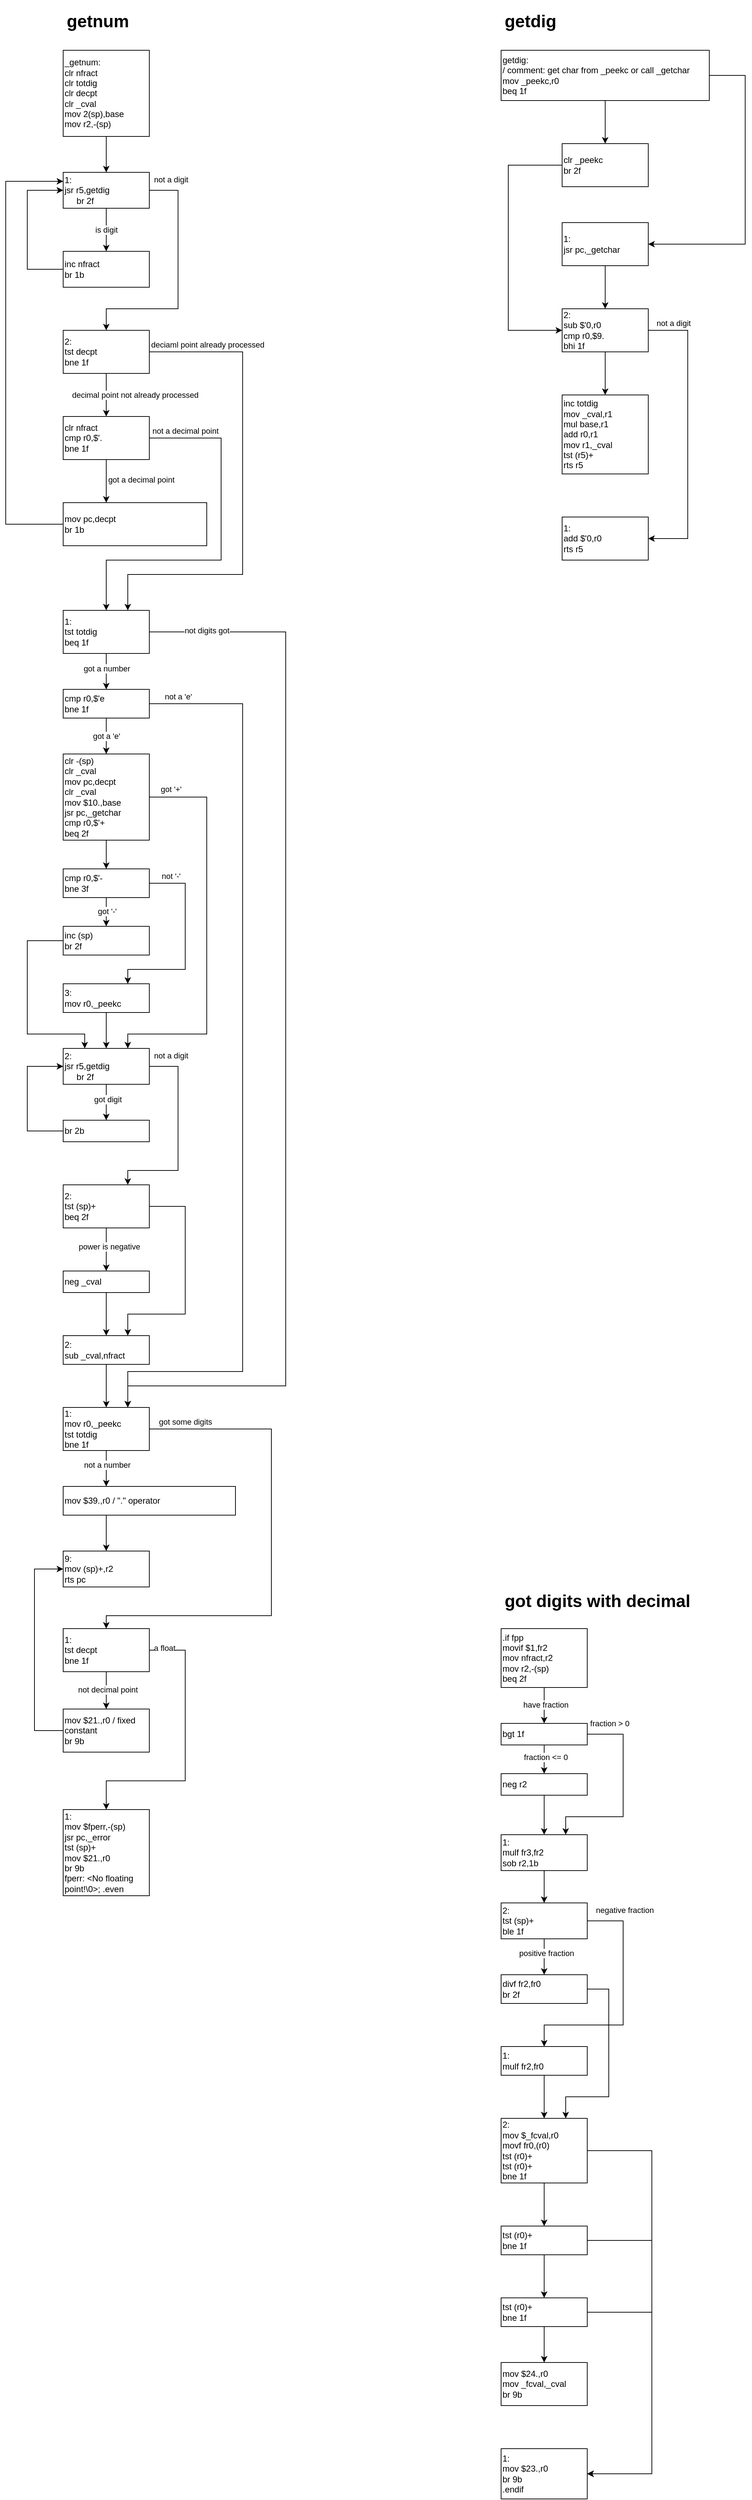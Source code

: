 <mxfile version="15.4.0" type="device"><diagram id="UvNFnejhL3quwnXxThsh" name="Page-1"><mxGraphModel dx="946" dy="600" grid="1" gridSize="10" guides="1" tooltips="1" connect="1" arrows="1" fold="1" page="1" pageScale="1" pageWidth="827" pageHeight="1169" math="0" shadow="0"><root><mxCell id="0"/><mxCell id="1" parent="0"/><mxCell id="7P6XQP4AE5rzzaJFZNYf-26" style="edgeStyle=orthogonalEdgeStyle;rounded=0;orthogonalLoop=1;jettySize=auto;html=1;exitX=0.5;exitY=1;exitDx=0;exitDy=0;" edge="1" parent="1" source="7P6XQP4AE5rzzaJFZNYf-2" target="7P6XQP4AE5rzzaJFZNYf-4"><mxGeometry relative="1" as="geometry"><mxPoint x="370" y="310" as="sourcePoint"/></mxGeometry></mxCell><mxCell id="7P6XQP4AE5rzzaJFZNYf-2" value="&lt;div&gt;_getnum:&lt;/div&gt;&lt;div&gt;clr&amp;nbsp;nfract&lt;/div&gt;&lt;div&gt;clr&amp;nbsp;totdig&lt;/div&gt;&lt;div&gt;clr&amp;nbsp;decpt&lt;/div&gt;&lt;div&gt;clr&amp;nbsp;_cval&lt;/div&gt;&lt;div&gt;mov&amp;nbsp;2(sp),base&lt;/div&gt;&lt;div&gt;mov&amp;nbsp;r2,-(sp)&lt;/div&gt;" style="rounded=0;whiteSpace=wrap;html=1;align=left;" vertex="1" parent="1"><mxGeometry x="310" y="140" width="120" height="120" as="geometry"/></mxCell><mxCell id="7P6XQP4AE5rzzaJFZNYf-3" value="&lt;div&gt;1:&lt;/div&gt;&lt;div&gt;mov&amp;nbsp;$23.,r0&lt;/div&gt;&lt;div&gt;br&amp;nbsp;9b&lt;/div&gt;&lt;div&gt;.endif&lt;/div&gt;" style="rounded=0;whiteSpace=wrap;html=1;align=left;" vertex="1" parent="1"><mxGeometry x="920" y="3480" width="120" height="70" as="geometry"/></mxCell><mxCell id="7P6XQP4AE5rzzaJFZNYf-27" value="is digit" style="edgeStyle=orthogonalEdgeStyle;rounded=0;orthogonalLoop=1;jettySize=auto;html=1;entryX=0.5;entryY=0;entryDx=0;entryDy=0;" edge="1" parent="1" source="7P6XQP4AE5rzzaJFZNYf-4" target="7P6XQP4AE5rzzaJFZNYf-5"><mxGeometry relative="1" as="geometry"/></mxCell><mxCell id="7P6XQP4AE5rzzaJFZNYf-29" style="edgeStyle=orthogonalEdgeStyle;rounded=0;orthogonalLoop=1;jettySize=auto;html=1;entryX=0.5;entryY=0;entryDx=0;entryDy=0;" edge="1" parent="1" source="7P6XQP4AE5rzzaJFZNYf-4" target="7P6XQP4AE5rzzaJFZNYf-6"><mxGeometry relative="1" as="geometry"><Array as="points"><mxPoint x="470" y="335"/><mxPoint x="470" y="500"/><mxPoint x="370" y="500"/></Array></mxGeometry></mxCell><mxCell id="7P6XQP4AE5rzzaJFZNYf-30" value="not a digit" style="edgeLabel;html=1;align=center;verticalAlign=middle;resizable=0;points=[];" vertex="1" connectable="0" parent="7P6XQP4AE5rzzaJFZNYf-29"><mxGeometry x="-0.898" y="1" relative="1" as="geometry"><mxPoint x="13" y="-14" as="offset"/></mxGeometry></mxCell><mxCell id="7P6XQP4AE5rzzaJFZNYf-4" value="&lt;div&gt;1:&lt;/div&gt;&lt;div&gt;jsr&amp;nbsp;r5,getdig&lt;/div&gt;&lt;div&gt;&amp;nbsp; &amp;nbsp; &amp;nbsp;br 2f&lt;/div&gt;" style="rounded=0;whiteSpace=wrap;html=1;align=left;" vertex="1" parent="1"><mxGeometry x="310" y="310" width="120" height="50" as="geometry"/></mxCell><mxCell id="7P6XQP4AE5rzzaJFZNYf-28" style="edgeStyle=orthogonalEdgeStyle;rounded=0;orthogonalLoop=1;jettySize=auto;html=1;entryX=0;entryY=0.5;entryDx=0;entryDy=0;" edge="1" parent="1" source="7P6XQP4AE5rzzaJFZNYf-5" target="7P6XQP4AE5rzzaJFZNYf-4"><mxGeometry relative="1" as="geometry"><Array as="points"><mxPoint x="260" y="445"/><mxPoint x="260" y="335"/></Array></mxGeometry></mxCell><mxCell id="7P6XQP4AE5rzzaJFZNYf-5" value="&lt;div&gt;inc&amp;nbsp;nfract&lt;/div&gt;&lt;div&gt;br&amp;nbsp;1b&lt;/div&gt;" style="rounded=0;whiteSpace=wrap;html=1;align=left;" vertex="1" parent="1"><mxGeometry x="310" y="420" width="120" height="50" as="geometry"/></mxCell><mxCell id="7P6XQP4AE5rzzaJFZNYf-33" value="decimal point not already processed" style="edgeStyle=orthogonalEdgeStyle;rounded=0;orthogonalLoop=1;jettySize=auto;html=1;entryX=0.5;entryY=0;entryDx=0;entryDy=0;" edge="1" parent="1" source="7P6XQP4AE5rzzaJFZNYf-6" target="7P6XQP4AE5rzzaJFZNYf-31"><mxGeometry y="40" relative="1" as="geometry"><mxPoint as="offset"/></mxGeometry></mxCell><mxCell id="7P6XQP4AE5rzzaJFZNYf-35" style="edgeStyle=orthogonalEdgeStyle;rounded=0;orthogonalLoop=1;jettySize=auto;html=1;entryX=0.75;entryY=0;entryDx=0;entryDy=0;" edge="1" parent="1" source="7P6XQP4AE5rzzaJFZNYf-6" target="7P6XQP4AE5rzzaJFZNYf-34"><mxGeometry relative="1" as="geometry"><Array as="points"><mxPoint x="560" y="560"/><mxPoint x="560" y="870"/><mxPoint x="400" y="870"/></Array></mxGeometry></mxCell><mxCell id="7P6XQP4AE5rzzaJFZNYf-36" value="deciaml point already processed" style="edgeLabel;html=1;align=center;verticalAlign=middle;resizable=0;points=[];" vertex="1" connectable="0" parent="7P6XQP4AE5rzzaJFZNYf-35"><mxGeometry x="-0.932" y="2" relative="1" as="geometry"><mxPoint x="59" y="-8" as="offset"/></mxGeometry></mxCell><mxCell id="7P6XQP4AE5rzzaJFZNYf-6" value="&lt;div&gt;2:&lt;/div&gt;&lt;div&gt;tst&amp;nbsp;decpt&lt;/div&gt;&lt;div&gt;bne&amp;nbsp;1f&lt;/div&gt;" style="rounded=0;whiteSpace=wrap;html=1;align=left;" vertex="1" parent="1"><mxGeometry x="310" y="530" width="120" height="60" as="geometry"/></mxCell><mxCell id="7P6XQP4AE5rzzaJFZNYf-8" value="&lt;div&gt;&lt;span&gt;1:&lt;/span&gt;&lt;br&gt;&lt;/div&gt;&lt;div&gt;&lt;span&gt;&#9;&lt;/span&gt;add&lt;span&gt;&#9;&lt;/span&gt;$'0,r0&lt;/div&gt;&lt;div&gt;&lt;span&gt;&#9;&lt;/span&gt;rts&lt;span&gt;&#9;&lt;/span&gt;r5&lt;/div&gt;" style="rounded=0;whiteSpace=wrap;html=1;align=left;" vertex="1" parent="1"><mxGeometry x="1005" y="790" width="120" height="60" as="geometry"/></mxCell><mxCell id="7P6XQP4AE5rzzaJFZNYf-12" style="edgeStyle=orthogonalEdgeStyle;rounded=0;orthogonalLoop=1;jettySize=auto;html=1;" edge="1" parent="1" source="7P6XQP4AE5rzzaJFZNYf-9" target="7P6XQP4AE5rzzaJFZNYf-10"><mxGeometry relative="1" as="geometry"/></mxCell><mxCell id="7P6XQP4AE5rzzaJFZNYf-13" style="edgeStyle=orthogonalEdgeStyle;rounded=0;orthogonalLoop=1;jettySize=auto;html=1;entryX=1;entryY=0.5;entryDx=0;entryDy=0;" edge="1" parent="1" source="7P6XQP4AE5rzzaJFZNYf-9" target="7P6XQP4AE5rzzaJFZNYf-11"><mxGeometry relative="1" as="geometry"><Array as="points"><mxPoint x="1260" y="175"/><mxPoint x="1260" y="410"/></Array></mxGeometry></mxCell><mxCell id="7P6XQP4AE5rzzaJFZNYf-9" value="&lt;div&gt;getdig:&lt;/div&gt;&lt;div&gt;/ comment: get char from _peekc or call _getchar&lt;/div&gt;&lt;div&gt;mov&amp;nbsp;_peekc,r0&lt;/div&gt;&lt;div&gt;beq&amp;nbsp;1f&lt;/div&gt;" style="rounded=0;whiteSpace=wrap;html=1;align=left;" vertex="1" parent="1"><mxGeometry x="920" y="140" width="290" height="70" as="geometry"/></mxCell><mxCell id="7P6XQP4AE5rzzaJFZNYf-15" style="edgeStyle=orthogonalEdgeStyle;rounded=0;orthogonalLoop=1;jettySize=auto;html=1;entryX=0;entryY=0.5;entryDx=0;entryDy=0;" edge="1" parent="1" source="7P6XQP4AE5rzzaJFZNYf-10" target="7P6XQP4AE5rzzaJFZNYf-14"><mxGeometry relative="1" as="geometry"><Array as="points"><mxPoint x="930" y="300"/><mxPoint x="930" y="530"/></Array></mxGeometry></mxCell><mxCell id="7P6XQP4AE5rzzaJFZNYf-10" value="&lt;div&gt;clr&amp;nbsp;_peekc&lt;/div&gt;&lt;div&gt;br&amp;nbsp;2f&lt;/div&gt;" style="rounded=0;whiteSpace=wrap;html=1;align=left;" vertex="1" parent="1"><mxGeometry x="1005" y="270" width="120" height="60" as="geometry"/></mxCell><mxCell id="7P6XQP4AE5rzzaJFZNYf-17" style="edgeStyle=orthogonalEdgeStyle;rounded=0;orthogonalLoop=1;jettySize=auto;html=1;entryX=0.5;entryY=0;entryDx=0;entryDy=0;" edge="1" parent="1" source="7P6XQP4AE5rzzaJFZNYf-11" target="7P6XQP4AE5rzzaJFZNYf-14"><mxGeometry relative="1" as="geometry"/></mxCell><mxCell id="7P6XQP4AE5rzzaJFZNYf-11" value="&lt;div&gt;1:&lt;/div&gt;&lt;div&gt;jsr&amp;nbsp;pc,_getchar&lt;/div&gt;" style="rounded=0;whiteSpace=wrap;html=1;align=left;" vertex="1" parent="1"><mxGeometry x="1005" y="380" width="120" height="60" as="geometry"/></mxCell><mxCell id="7P6XQP4AE5rzzaJFZNYf-19" style="edgeStyle=orthogonalEdgeStyle;rounded=0;orthogonalLoop=1;jettySize=auto;html=1;entryX=0.5;entryY=0;entryDx=0;entryDy=0;" edge="1" parent="1" source="7P6XQP4AE5rzzaJFZNYf-14" target="7P6XQP4AE5rzzaJFZNYf-16"><mxGeometry relative="1" as="geometry"/></mxCell><mxCell id="7P6XQP4AE5rzzaJFZNYf-21" style="edgeStyle=orthogonalEdgeStyle;rounded=0;orthogonalLoop=1;jettySize=auto;html=1;entryX=1;entryY=0.5;entryDx=0;entryDy=0;" edge="1" parent="1" source="7P6XQP4AE5rzzaJFZNYf-14" target="7P6XQP4AE5rzzaJFZNYf-8"><mxGeometry relative="1" as="geometry"><Array as="points"><mxPoint x="1180" y="530"/><mxPoint x="1180" y="820"/></Array></mxGeometry></mxCell><mxCell id="7P6XQP4AE5rzzaJFZNYf-25" value="not a digit" style="edgeLabel;html=1;align=center;verticalAlign=middle;resizable=0;points=[];" vertex="1" connectable="0" parent="7P6XQP4AE5rzzaJFZNYf-21"><mxGeometry x="0.13" y="1" relative="1" as="geometry"><mxPoint x="-21" y="-181" as="offset"/></mxGeometry></mxCell><mxCell id="7P6XQP4AE5rzzaJFZNYf-14" value="&lt;div&gt;2:&lt;/div&gt;&lt;div&gt;sub&amp;nbsp;$'0,r0&lt;/div&gt;&lt;div&gt;cmp&amp;nbsp;r0,$9.&lt;/div&gt;&lt;div&gt;bhi&amp;nbsp;1f&lt;/div&gt;" style="rounded=0;whiteSpace=wrap;html=1;align=left;" vertex="1" parent="1"><mxGeometry x="1005" y="500" width="120" height="60" as="geometry"/></mxCell><mxCell id="7P6XQP4AE5rzzaJFZNYf-16" value="&lt;div&gt;inc&amp;nbsp;totdig&lt;/div&gt;&lt;div&gt;mov&amp;nbsp;_cval,r1&lt;/div&gt;&lt;div&gt;mul&amp;nbsp;base,r1&lt;/div&gt;&lt;div&gt;add&amp;nbsp;r0,r1&lt;/div&gt;&lt;div&gt;mov&amp;nbsp;r1,_cval&lt;/div&gt;&lt;div&gt;tst&amp;nbsp;(r5)+&lt;/div&gt;&lt;div&gt;rts&amp;nbsp;r5&lt;/div&gt;" style="rounded=0;whiteSpace=wrap;html=1;align=left;" vertex="1" parent="1"><mxGeometry x="1005" y="620" width="120" height="110" as="geometry"/></mxCell><mxCell id="7P6XQP4AE5rzzaJFZNYf-23" value="&lt;h1&gt;getdig&lt;/h1&gt;" style="text;html=1;strokeColor=none;fillColor=none;spacing=5;spacingTop=-20;whiteSpace=wrap;overflow=hidden;rounded=0;" vertex="1" parent="1"><mxGeometry x="920" y="80" width="190" height="40" as="geometry"/></mxCell><mxCell id="7P6XQP4AE5rzzaJFZNYf-38" style="edgeStyle=orthogonalEdgeStyle;rounded=0;orthogonalLoop=1;jettySize=auto;html=1;entryX=0.3;entryY=0;entryDx=0;entryDy=0;entryPerimeter=0;" edge="1" parent="1" source="7P6XQP4AE5rzzaJFZNYf-31" target="7P6XQP4AE5rzzaJFZNYf-32"><mxGeometry relative="1" as="geometry"/></mxCell><mxCell id="7P6XQP4AE5rzzaJFZNYf-39" value="got a decimal point&amp;nbsp;" style="edgeLabel;html=1;align=center;verticalAlign=middle;resizable=0;points=[];" vertex="1" connectable="0" parent="7P6XQP4AE5rzzaJFZNYf-38"><mxGeometry x="-0.067" y="2" relative="1" as="geometry"><mxPoint x="48" as="offset"/></mxGeometry></mxCell><mxCell id="7P6XQP4AE5rzzaJFZNYf-40" style="edgeStyle=orthogonalEdgeStyle;rounded=0;orthogonalLoop=1;jettySize=auto;html=1;entryX=0.5;entryY=0;entryDx=0;entryDy=0;" edge="1" parent="1" source="7P6XQP4AE5rzzaJFZNYf-31" target="7P6XQP4AE5rzzaJFZNYf-34"><mxGeometry relative="1" as="geometry"><Array as="points"><mxPoint x="530" y="680"/><mxPoint x="530" y="850"/><mxPoint x="370" y="850"/></Array></mxGeometry></mxCell><mxCell id="7P6XQP4AE5rzzaJFZNYf-41" value="not a decimal point" style="edgeLabel;html=1;align=center;verticalAlign=middle;resizable=0;points=[];" vertex="1" connectable="0" parent="7P6XQP4AE5rzzaJFZNYf-40"><mxGeometry x="-0.904" y="3" relative="1" as="geometry"><mxPoint x="26" y="-7" as="offset"/></mxGeometry></mxCell><mxCell id="7P6XQP4AE5rzzaJFZNYf-31" value="&lt;div&gt;clr&amp;nbsp;nfract&lt;br&gt;&lt;/div&gt;&lt;div&gt;cmp&amp;nbsp;r0,$'.&lt;/div&gt;&lt;div&gt;bne&amp;nbsp;1f&lt;/div&gt;" style="rounded=0;whiteSpace=wrap;html=1;align=left;" vertex="1" parent="1"><mxGeometry x="310" y="650" width="120" height="60" as="geometry"/></mxCell><mxCell id="7P6XQP4AE5rzzaJFZNYf-37" style="edgeStyle=orthogonalEdgeStyle;rounded=0;orthogonalLoop=1;jettySize=auto;html=1;entryX=0;entryY=0.25;entryDx=0;entryDy=0;" edge="1" parent="1" source="7P6XQP4AE5rzzaJFZNYf-32" target="7P6XQP4AE5rzzaJFZNYf-4"><mxGeometry relative="1" as="geometry"><Array as="points"><mxPoint x="230" y="800"/><mxPoint x="230" y="323"/></Array></mxGeometry></mxCell><mxCell id="7P6XQP4AE5rzzaJFZNYf-32" value="&lt;div&gt;&lt;span&gt;mov&amp;nbsp;pc,decpt&lt;/span&gt;&lt;/div&gt;&lt;div&gt;br&amp;nbsp;1b&lt;/div&gt;" style="rounded=0;whiteSpace=wrap;html=1;align=left;" vertex="1" parent="1"><mxGeometry x="310" y="770" width="200" height="60" as="geometry"/></mxCell><mxCell id="7P6XQP4AE5rzzaJFZNYf-43" style="edgeStyle=orthogonalEdgeStyle;rounded=0;orthogonalLoop=1;jettySize=auto;html=1;entryX=0.5;entryY=0;entryDx=0;entryDy=0;" edge="1" parent="1" source="7P6XQP4AE5rzzaJFZNYf-34" target="7P6XQP4AE5rzzaJFZNYf-42"><mxGeometry relative="1" as="geometry"/></mxCell><mxCell id="7P6XQP4AE5rzzaJFZNYf-44" value="got a number&amp;nbsp;" style="edgeLabel;html=1;align=center;verticalAlign=middle;resizable=0;points=[];" vertex="1" connectable="0" parent="7P6XQP4AE5rzzaJFZNYf-43"><mxGeometry x="-0.16" y="2" relative="1" as="geometry"><mxPoint as="offset"/></mxGeometry></mxCell><mxCell id="7P6XQP4AE5rzzaJFZNYf-78" style="edgeStyle=orthogonalEdgeStyle;rounded=0;orthogonalLoop=1;jettySize=auto;html=1;entryX=0.75;entryY=0;entryDx=0;entryDy=0;" edge="1" parent="1" source="7P6XQP4AE5rzzaJFZNYf-34" target="7P6XQP4AE5rzzaJFZNYf-75"><mxGeometry relative="1" as="geometry"><Array as="points"><mxPoint x="620" y="950"/><mxPoint x="620" y="2000"/><mxPoint x="400" y="2000"/></Array></mxGeometry></mxCell><mxCell id="7P6XQP4AE5rzzaJFZNYf-79" value="not digits got" style="edgeLabel;html=1;align=center;verticalAlign=middle;resizable=0;points=[];" vertex="1" connectable="0" parent="7P6XQP4AE5rzzaJFZNYf-78"><mxGeometry x="-0.893" y="2" relative="1" as="geometry"><mxPoint as="offset"/></mxGeometry></mxCell><mxCell id="7P6XQP4AE5rzzaJFZNYf-34" value="&lt;div&gt;1:&lt;/div&gt;&lt;div&gt;tst&amp;nbsp;totdig&lt;/div&gt;&lt;div&gt;beq&amp;nbsp;1f&lt;/div&gt;" style="rounded=0;whiteSpace=wrap;html=1;align=left;" vertex="1" parent="1"><mxGeometry x="310" y="920" width="120" height="60" as="geometry"/></mxCell><mxCell id="7P6XQP4AE5rzzaJFZNYf-46" value="got a 'e'" style="edgeStyle=orthogonalEdgeStyle;rounded=0;orthogonalLoop=1;jettySize=auto;html=1;entryX=0.5;entryY=0;entryDx=0;entryDy=0;" edge="1" parent="1" source="7P6XQP4AE5rzzaJFZNYf-42" target="7P6XQP4AE5rzzaJFZNYf-45"><mxGeometry relative="1" as="geometry"/></mxCell><mxCell id="7P6XQP4AE5rzzaJFZNYf-81" style="edgeStyle=orthogonalEdgeStyle;rounded=0;orthogonalLoop=1;jettySize=auto;html=1;entryX=0.75;entryY=0;entryDx=0;entryDy=0;" edge="1" parent="1" source="7P6XQP4AE5rzzaJFZNYf-42" target="7P6XQP4AE5rzzaJFZNYf-75"><mxGeometry relative="1" as="geometry"><Array as="points"><mxPoint x="560" y="1050"/><mxPoint x="560" y="1980"/><mxPoint x="400" y="1980"/></Array></mxGeometry></mxCell><mxCell id="7P6XQP4AE5rzzaJFZNYf-82" value="not a 'e'" style="edgeLabel;html=1;align=center;verticalAlign=middle;resizable=0;points=[];" vertex="1" connectable="0" parent="7P6XQP4AE5rzzaJFZNYf-81"><mxGeometry x="-0.95" y="3" relative="1" as="geometry"><mxPoint x="8" y="-7" as="offset"/></mxGeometry></mxCell><mxCell id="7P6XQP4AE5rzzaJFZNYf-42" value="&lt;div&gt;cmp&amp;nbsp;r0,$'e&lt;/div&gt;&lt;div&gt;bne&amp;nbsp;1f&lt;/div&gt;" style="rounded=0;whiteSpace=wrap;html=1;align=left;" vertex="1" parent="1"><mxGeometry x="310" y="1030" width="120" height="40" as="geometry"/></mxCell><mxCell id="7P6XQP4AE5rzzaJFZNYf-48" style="edgeStyle=orthogonalEdgeStyle;rounded=0;orthogonalLoop=1;jettySize=auto;html=1;entryX=0.5;entryY=0;entryDx=0;entryDy=0;" edge="1" parent="1" source="7P6XQP4AE5rzzaJFZNYf-45" target="7P6XQP4AE5rzzaJFZNYf-47"><mxGeometry relative="1" as="geometry"/></mxCell><mxCell id="7P6XQP4AE5rzzaJFZNYf-58" style="edgeStyle=orthogonalEdgeStyle;rounded=0;orthogonalLoop=1;jettySize=auto;html=1;entryX=0.75;entryY=0;entryDx=0;entryDy=0;" edge="1" parent="1" source="7P6XQP4AE5rzzaJFZNYf-45" target="7P6XQP4AE5rzzaJFZNYf-57"><mxGeometry relative="1" as="geometry"><Array as="points"><mxPoint x="510" y="1180"/><mxPoint x="510" y="1510"/><mxPoint x="400" y="1510"/></Array></mxGeometry></mxCell><mxCell id="7P6XQP4AE5rzzaJFZNYf-59" value="got '+'" style="edgeLabel;html=1;align=center;verticalAlign=middle;resizable=0;points=[];" vertex="1" connectable="0" parent="7P6XQP4AE5rzzaJFZNYf-58"><mxGeometry x="-0.933" y="3" relative="1" as="geometry"><mxPoint x="12" y="-8" as="offset"/></mxGeometry></mxCell><mxCell id="7P6XQP4AE5rzzaJFZNYf-45" value="&lt;div&gt;clr&amp;nbsp;-(sp)&lt;/div&gt;&lt;div&gt;clr&amp;nbsp;_cval&lt;/div&gt;&lt;div&gt;mov&amp;nbsp;pc,decpt&lt;/div&gt;&lt;div&gt;clr&amp;nbsp;_cval&lt;/div&gt;&lt;div&gt;mov&amp;nbsp;$10.,base&lt;/div&gt;&lt;div&gt;jsr&amp;nbsp;pc,_getchar&lt;/div&gt;&lt;div&gt;cmp&amp;nbsp;r0,$'+&lt;/div&gt;&lt;div&gt;beq&amp;nbsp;2f&lt;/div&gt;" style="rounded=0;whiteSpace=wrap;html=1;align=left;" vertex="1" parent="1"><mxGeometry x="310" y="1120" width="120" height="120" as="geometry"/></mxCell><mxCell id="7P6XQP4AE5rzzaJFZNYf-50" style="edgeStyle=orthogonalEdgeStyle;rounded=0;orthogonalLoop=1;jettySize=auto;html=1;entryX=0.5;entryY=0;entryDx=0;entryDy=0;" edge="1" parent="1" source="7P6XQP4AE5rzzaJFZNYf-47" target="7P6XQP4AE5rzzaJFZNYf-49"><mxGeometry relative="1" as="geometry"/></mxCell><mxCell id="7P6XQP4AE5rzzaJFZNYf-56" value="got '-'" style="edgeLabel;html=1;align=center;verticalAlign=middle;resizable=0;points=[];" vertex="1" connectable="0" parent="7P6XQP4AE5rzzaJFZNYf-50"><mxGeometry x="-0.05" y="1" relative="1" as="geometry"><mxPoint as="offset"/></mxGeometry></mxCell><mxCell id="7P6XQP4AE5rzzaJFZNYf-54" style="edgeStyle=orthogonalEdgeStyle;rounded=0;orthogonalLoop=1;jettySize=auto;html=1;entryX=0.75;entryY=0;entryDx=0;entryDy=0;" edge="1" parent="1" source="7P6XQP4AE5rzzaJFZNYf-47" target="7P6XQP4AE5rzzaJFZNYf-51"><mxGeometry relative="1" as="geometry"><Array as="points"><mxPoint x="480" y="1300"/><mxPoint x="480" y="1420"/><mxPoint x="400" y="1420"/></Array></mxGeometry></mxCell><mxCell id="7P6XQP4AE5rzzaJFZNYf-55" value="not '-'" style="edgeLabel;html=1;align=center;verticalAlign=middle;resizable=0;points=[];" vertex="1" connectable="0" parent="7P6XQP4AE5rzzaJFZNYf-54"><mxGeometry x="-0.859" y="3" relative="1" as="geometry"><mxPoint x="11" y="-7" as="offset"/></mxGeometry></mxCell><mxCell id="7P6XQP4AE5rzzaJFZNYf-47" value="&lt;div&gt;cmp&amp;nbsp;r0,$'-&lt;/div&gt;&lt;div&gt;bne&amp;nbsp;3f&lt;/div&gt;" style="rounded=0;whiteSpace=wrap;html=1;align=left;" vertex="1" parent="1"><mxGeometry x="310" y="1280" width="120" height="40" as="geometry"/></mxCell><mxCell id="7P6XQP4AE5rzzaJFZNYf-61" style="edgeStyle=orthogonalEdgeStyle;rounded=0;orthogonalLoop=1;jettySize=auto;html=1;entryX=0.25;entryY=0;entryDx=0;entryDy=0;" edge="1" parent="1" source="7P6XQP4AE5rzzaJFZNYf-49" target="7P6XQP4AE5rzzaJFZNYf-57"><mxGeometry relative="1" as="geometry"><Array as="points"><mxPoint x="260" y="1380"/><mxPoint x="260" y="1510"/><mxPoint x="340" y="1510"/></Array></mxGeometry></mxCell><mxCell id="7P6XQP4AE5rzzaJFZNYf-49" value="&lt;div&gt;inc&amp;nbsp;(sp)&lt;/div&gt;&lt;div&gt;br&amp;nbsp;2f&lt;/div&gt;" style="rounded=0;whiteSpace=wrap;html=1;align=left;" vertex="1" parent="1"><mxGeometry x="310" y="1360" width="120" height="40" as="geometry"/></mxCell><mxCell id="7P6XQP4AE5rzzaJFZNYf-60" style="edgeStyle=orthogonalEdgeStyle;rounded=0;orthogonalLoop=1;jettySize=auto;html=1;entryX=0.5;entryY=0;entryDx=0;entryDy=0;" edge="1" parent="1" source="7P6XQP4AE5rzzaJFZNYf-51" target="7P6XQP4AE5rzzaJFZNYf-57"><mxGeometry relative="1" as="geometry"/></mxCell><mxCell id="7P6XQP4AE5rzzaJFZNYf-51" value="&lt;div&gt;3:&lt;/div&gt;&lt;div&gt;mov&amp;nbsp;r0,_peekc&lt;/div&gt;" style="rounded=0;whiteSpace=wrap;html=1;align=left;" vertex="1" parent="1"><mxGeometry x="310" y="1440" width="120" height="40" as="geometry"/></mxCell><mxCell id="7P6XQP4AE5rzzaJFZNYf-64" style="edgeStyle=orthogonalEdgeStyle;rounded=0;orthogonalLoop=1;jettySize=auto;html=1;entryX=0.5;entryY=0;entryDx=0;entryDy=0;" edge="1" parent="1" source="7P6XQP4AE5rzzaJFZNYf-57" target="7P6XQP4AE5rzzaJFZNYf-62"><mxGeometry relative="1" as="geometry"/></mxCell><mxCell id="7P6XQP4AE5rzzaJFZNYf-65" value="got digit" style="edgeLabel;html=1;align=center;verticalAlign=middle;resizable=0;points=[];" vertex="1" connectable="0" parent="7P6XQP4AE5rzzaJFZNYf-64"><mxGeometry x="-0.16" y="2" relative="1" as="geometry"><mxPoint as="offset"/></mxGeometry></mxCell><mxCell id="7P6XQP4AE5rzzaJFZNYf-67" style="edgeStyle=orthogonalEdgeStyle;rounded=0;orthogonalLoop=1;jettySize=auto;html=1;entryX=0.75;entryY=0;entryDx=0;entryDy=0;" edge="1" parent="1" source="7P6XQP4AE5rzzaJFZNYf-57" target="7P6XQP4AE5rzzaJFZNYf-66"><mxGeometry relative="1" as="geometry"><Array as="points"><mxPoint x="470" y="1555"/><mxPoint x="470" y="1700"/><mxPoint x="400" y="1700"/></Array></mxGeometry></mxCell><mxCell id="7P6XQP4AE5rzzaJFZNYf-68" value="not a digit" style="edgeLabel;html=1;align=center;verticalAlign=middle;resizable=0;points=[];" vertex="1" connectable="0" parent="7P6XQP4AE5rzzaJFZNYf-67"><mxGeometry x="-0.847" y="3" relative="1" as="geometry"><mxPoint x="9" y="-12" as="offset"/></mxGeometry></mxCell><mxCell id="7P6XQP4AE5rzzaJFZNYf-57" value="&lt;div&gt;2:&lt;/div&gt;&lt;div&gt;jsr&amp;nbsp;r5,getdig&lt;/div&gt;&lt;div&gt;&amp;nbsp; &amp;nbsp; &amp;nbsp;br 2f&lt;/div&gt;" style="rounded=0;whiteSpace=wrap;html=1;align=left;" vertex="1" parent="1"><mxGeometry x="310" y="1530" width="120" height="50" as="geometry"/></mxCell><mxCell id="7P6XQP4AE5rzzaJFZNYf-63" style="edgeStyle=orthogonalEdgeStyle;rounded=0;orthogonalLoop=1;jettySize=auto;html=1;entryX=0;entryY=0.5;entryDx=0;entryDy=0;" edge="1" parent="1" source="7P6XQP4AE5rzzaJFZNYf-62" target="7P6XQP4AE5rzzaJFZNYf-57"><mxGeometry relative="1" as="geometry"><Array as="points"><mxPoint x="260" y="1645"/><mxPoint x="260" y="1555"/></Array></mxGeometry></mxCell><mxCell id="7P6XQP4AE5rzzaJFZNYf-62" value="&lt;span&gt;br&lt;/span&gt;&lt;span&gt;&amp;nbsp;&lt;/span&gt;&lt;span&gt;2b&lt;/span&gt;" style="rounded=0;whiteSpace=wrap;html=1;align=left;" vertex="1" parent="1"><mxGeometry x="310" y="1630" width="120" height="30" as="geometry"/></mxCell><mxCell id="7P6XQP4AE5rzzaJFZNYf-70" style="edgeStyle=orthogonalEdgeStyle;rounded=0;orthogonalLoop=1;jettySize=auto;html=1;entryX=0.5;entryY=0;entryDx=0;entryDy=0;" edge="1" parent="1" source="7P6XQP4AE5rzzaJFZNYf-66" target="7P6XQP4AE5rzzaJFZNYf-69"><mxGeometry relative="1" as="geometry"/></mxCell><mxCell id="7P6XQP4AE5rzzaJFZNYf-71" value="power is negative" style="edgeLabel;html=1;align=center;verticalAlign=middle;resizable=0;points=[];" vertex="1" connectable="0" parent="7P6XQP4AE5rzzaJFZNYf-70"><mxGeometry x="-0.133" y="4" relative="1" as="geometry"><mxPoint as="offset"/></mxGeometry></mxCell><mxCell id="7P6XQP4AE5rzzaJFZNYf-73" style="edgeStyle=orthogonalEdgeStyle;rounded=0;orthogonalLoop=1;jettySize=auto;html=1;entryX=0.75;entryY=0;entryDx=0;entryDy=0;" edge="1" parent="1" source="7P6XQP4AE5rzzaJFZNYf-66" target="7P6XQP4AE5rzzaJFZNYf-72"><mxGeometry relative="1" as="geometry"><Array as="points"><mxPoint x="480" y="1750"/><mxPoint x="480" y="1900"/><mxPoint x="400" y="1900"/></Array></mxGeometry></mxCell><mxCell id="7P6XQP4AE5rzzaJFZNYf-66" value="&lt;div&gt;2:&lt;/div&gt;&lt;div&gt;tst&amp;nbsp;(sp)+&lt;/div&gt;&lt;div&gt;beq&amp;nbsp;2f&lt;br&gt;&lt;/div&gt;" style="rounded=0;whiteSpace=wrap;html=1;align=left;" vertex="1" parent="1"><mxGeometry x="310" y="1720" width="120" height="60" as="geometry"/></mxCell><mxCell id="7P6XQP4AE5rzzaJFZNYf-74" style="edgeStyle=orthogonalEdgeStyle;rounded=0;orthogonalLoop=1;jettySize=auto;html=1;entryX=0.5;entryY=0;entryDx=0;entryDy=0;" edge="1" parent="1" source="7P6XQP4AE5rzzaJFZNYf-69" target="7P6XQP4AE5rzzaJFZNYf-72"><mxGeometry relative="1" as="geometry"/></mxCell><mxCell id="7P6XQP4AE5rzzaJFZNYf-69" value="&lt;span&gt;neg&lt;/span&gt;&lt;span&gt;&amp;nbsp;&lt;/span&gt;&lt;span&gt;_cval&lt;/span&gt;" style="rounded=0;whiteSpace=wrap;html=1;align=left;" vertex="1" parent="1"><mxGeometry x="310" y="1840" width="120" height="30" as="geometry"/></mxCell><mxCell id="7P6XQP4AE5rzzaJFZNYf-76" style="edgeStyle=orthogonalEdgeStyle;rounded=0;orthogonalLoop=1;jettySize=auto;html=1;entryX=0.5;entryY=0;entryDx=0;entryDy=0;" edge="1" parent="1" source="7P6XQP4AE5rzzaJFZNYf-72" target="7P6XQP4AE5rzzaJFZNYf-75"><mxGeometry relative="1" as="geometry"/></mxCell><mxCell id="7P6XQP4AE5rzzaJFZNYf-72" value="&lt;div&gt;2:&lt;/div&gt;&lt;div&gt;sub&amp;nbsp;_cval,nfract&lt;/div&gt;" style="rounded=0;whiteSpace=wrap;html=1;align=left;" vertex="1" parent="1"><mxGeometry x="310" y="1930" width="120" height="40" as="geometry"/></mxCell><mxCell id="7P6XQP4AE5rzzaJFZNYf-85" style="edgeStyle=orthogonalEdgeStyle;rounded=0;orthogonalLoop=1;jettySize=auto;html=1;entryX=0.25;entryY=0;entryDx=0;entryDy=0;" edge="1" parent="1" source="7P6XQP4AE5rzzaJFZNYf-75" target="7P6XQP4AE5rzzaJFZNYf-83"><mxGeometry relative="1" as="geometry"/></mxCell><mxCell id="7P6XQP4AE5rzzaJFZNYf-86" value="not a number" style="edgeLabel;html=1;align=center;verticalAlign=middle;resizable=0;points=[];" vertex="1" connectable="0" parent="7P6XQP4AE5rzzaJFZNYf-85"><mxGeometry x="-0.2" y="1" relative="1" as="geometry"><mxPoint as="offset"/></mxGeometry></mxCell><mxCell id="7P6XQP4AE5rzzaJFZNYf-89" style="edgeStyle=orthogonalEdgeStyle;rounded=0;orthogonalLoop=1;jettySize=auto;html=1;entryX=0.5;entryY=0;entryDx=0;entryDy=0;" edge="1" parent="1" source="7P6XQP4AE5rzzaJFZNYf-75" target="7P6XQP4AE5rzzaJFZNYf-88"><mxGeometry relative="1" as="geometry"><Array as="points"><mxPoint x="600" y="2060"/><mxPoint x="600" y="2320"/><mxPoint x="370" y="2320"/></Array></mxGeometry></mxCell><mxCell id="7P6XQP4AE5rzzaJFZNYf-90" value="got some digits" style="edgeLabel;html=1;align=center;verticalAlign=middle;resizable=0;points=[];" vertex="1" connectable="0" parent="7P6XQP4AE5rzzaJFZNYf-89"><mxGeometry x="-0.914" y="4" relative="1" as="geometry"><mxPoint x="21" y="-6" as="offset"/></mxGeometry></mxCell><mxCell id="7P6XQP4AE5rzzaJFZNYf-75" value="&lt;div&gt;1:&lt;/div&gt;&lt;div&gt;mov&amp;nbsp;r0,_peekc&lt;/div&gt;&lt;div&gt;tst&amp;nbsp;totdig&lt;/div&gt;&lt;div&gt;bne&amp;nbsp;1f&lt;/div&gt;" style="rounded=0;whiteSpace=wrap;html=1;align=left;" vertex="1" parent="1"><mxGeometry x="310" y="2030" width="120" height="60" as="geometry"/></mxCell><mxCell id="7P6XQP4AE5rzzaJFZNYf-87" style="edgeStyle=orthogonalEdgeStyle;rounded=0;orthogonalLoop=1;jettySize=auto;html=1;entryX=0.5;entryY=0;entryDx=0;entryDy=0;" edge="1" parent="1" source="7P6XQP4AE5rzzaJFZNYf-83" target="7P6XQP4AE5rzzaJFZNYf-84"><mxGeometry relative="1" as="geometry"><Array as="points"><mxPoint x="370" y="2190"/><mxPoint x="370" y="2190"/></Array></mxGeometry></mxCell><mxCell id="7P6XQP4AE5rzzaJFZNYf-83" value="&lt;span&gt;mov&lt;/span&gt;&lt;span&gt;&amp;nbsp;&lt;/span&gt;&lt;span&gt;$39.,r0&lt;/span&gt;&lt;span&gt;&amp;nbsp;&lt;/span&gt;&lt;span&gt;/ &quot;.&quot; operator&lt;/span&gt;" style="rounded=0;whiteSpace=wrap;html=1;align=left;" vertex="1" parent="1"><mxGeometry x="310" y="2140" width="240" height="40" as="geometry"/></mxCell><mxCell id="7P6XQP4AE5rzzaJFZNYf-84" value="&lt;div&gt;9:&lt;/div&gt;&lt;div&gt;mov&amp;nbsp;(sp)+,r2&lt;/div&gt;&lt;div&gt;rts&amp;nbsp;pc&lt;/div&gt;" style="rounded=0;whiteSpace=wrap;html=1;align=left;" vertex="1" parent="1"><mxGeometry x="310" y="2230" width="120" height="50" as="geometry"/></mxCell><mxCell id="7P6XQP4AE5rzzaJFZNYf-92" style="edgeStyle=orthogonalEdgeStyle;rounded=0;orthogonalLoop=1;jettySize=auto;html=1;entryX=0.5;entryY=0;entryDx=0;entryDy=0;" edge="1" parent="1" source="7P6XQP4AE5rzzaJFZNYf-88" target="7P6XQP4AE5rzzaJFZNYf-91"><mxGeometry relative="1" as="geometry"/></mxCell><mxCell id="7P6XQP4AE5rzzaJFZNYf-93" value="not decimal point" style="edgeLabel;html=1;align=center;verticalAlign=middle;resizable=0;points=[];" vertex="1" connectable="0" parent="7P6XQP4AE5rzzaJFZNYf-92"><mxGeometry x="-0.038" y="2" relative="1" as="geometry"><mxPoint as="offset"/></mxGeometry></mxCell><mxCell id="7P6XQP4AE5rzzaJFZNYf-96" style="edgeStyle=orthogonalEdgeStyle;rounded=0;orthogonalLoop=1;jettySize=auto;html=1;" edge="1" parent="1" source="7P6XQP4AE5rzzaJFZNYf-88" target="7P6XQP4AE5rzzaJFZNYf-94"><mxGeometry relative="1" as="geometry"><Array as="points"><mxPoint x="480" y="2368"/><mxPoint x="480" y="2550"/><mxPoint x="370" y="2550"/></Array></mxGeometry></mxCell><mxCell id="7P6XQP4AE5rzzaJFZNYf-97" value="a float" style="edgeLabel;html=1;align=center;verticalAlign=middle;resizable=0;points=[];" vertex="1" connectable="0" parent="7P6XQP4AE5rzzaJFZNYf-96"><mxGeometry x="-0.89" y="3" relative="1" as="geometry"><mxPoint as="offset"/></mxGeometry></mxCell><mxCell id="7P6XQP4AE5rzzaJFZNYf-88" value="&lt;div&gt;1:&lt;/div&gt;&lt;div&gt;tst&amp;nbsp;decpt&lt;/div&gt;&lt;div&gt;bne&amp;nbsp;1f&lt;/div&gt;" style="rounded=0;whiteSpace=wrap;html=1;align=left;" vertex="1" parent="1"><mxGeometry x="310" y="2338" width="120" height="60" as="geometry"/></mxCell><mxCell id="7P6XQP4AE5rzzaJFZNYf-95" style="edgeStyle=orthogonalEdgeStyle;rounded=0;orthogonalLoop=1;jettySize=auto;html=1;entryX=0;entryY=0.5;entryDx=0;entryDy=0;" edge="1" parent="1" source="7P6XQP4AE5rzzaJFZNYf-91" target="7P6XQP4AE5rzzaJFZNYf-84"><mxGeometry relative="1" as="geometry"><Array as="points"><mxPoint x="270" y="2480"/><mxPoint x="270" y="2255"/></Array></mxGeometry></mxCell><mxCell id="7P6XQP4AE5rzzaJFZNYf-91" value="&lt;div&gt;mov&amp;nbsp;$21.,r0&amp;nbsp;/ fixed constant&lt;br&gt;&lt;/div&gt;&lt;div&gt;br&amp;nbsp;9b&lt;/div&gt;" style="rounded=0;whiteSpace=wrap;html=1;align=left;" vertex="1" parent="1"><mxGeometry x="310" y="2450" width="120" height="60" as="geometry"/></mxCell><mxCell id="7P6XQP4AE5rzzaJFZNYf-94" value="&lt;div&gt;1:&lt;br&gt;&lt;/div&gt;&lt;div&gt;mov&amp;nbsp;$fperr,-(sp)&lt;/div&gt;&lt;div&gt;jsr&amp;nbsp;pc,_error&lt;/div&gt;&lt;div&gt;tst&amp;nbsp;(sp)+&lt;/div&gt;&lt;div&gt;mov&amp;nbsp;$21.,r0&lt;/div&gt;&lt;div&gt;br&amp;nbsp;9b&lt;/div&gt;&lt;div&gt;fperr:&amp;nbsp;&amp;lt;No floating point!\0&amp;gt;; .even&lt;/div&gt;" style="rounded=0;whiteSpace=wrap;html=1;align=left;" vertex="1" parent="1"><mxGeometry x="310" y="2590" width="120" height="120" as="geometry"/></mxCell><mxCell id="7P6XQP4AE5rzzaJFZNYf-99" value="&lt;h1&gt;getnum&lt;/h1&gt;" style="text;html=1;strokeColor=none;fillColor=none;spacing=5;spacingTop=-20;whiteSpace=wrap;overflow=hidden;rounded=0;" vertex="1" parent="1"><mxGeometry x="310" y="80" width="190" height="40" as="geometry"/></mxCell><mxCell id="7P6XQP4AE5rzzaJFZNYf-106" style="edgeStyle=orthogonalEdgeStyle;rounded=0;orthogonalLoop=1;jettySize=auto;html=1;entryX=0.5;entryY=0;entryDx=0;entryDy=0;" edge="1" parent="1" source="7P6XQP4AE5rzzaJFZNYf-101" target="7P6XQP4AE5rzzaJFZNYf-103"><mxGeometry relative="1" as="geometry"/></mxCell><mxCell id="7P6XQP4AE5rzzaJFZNYf-107" value="have fraction" style="edgeLabel;html=1;align=center;verticalAlign=middle;resizable=0;points=[];" vertex="1" connectable="0" parent="7P6XQP4AE5rzzaJFZNYf-106"><mxGeometry x="-0.04" y="2" relative="1" as="geometry"><mxPoint as="offset"/></mxGeometry></mxCell><mxCell id="7P6XQP4AE5rzzaJFZNYf-101" value="&lt;div&gt;.if&amp;nbsp;fpp&lt;/div&gt;&lt;div&gt;movif&amp;nbsp;$1,fr2&lt;/div&gt;&lt;div&gt;mov&amp;nbsp;nfract,r2&lt;/div&gt;&lt;div&gt;mov&amp;nbsp;r2,-(sp)&lt;/div&gt;&lt;div&gt;beq&amp;nbsp;2f&lt;/div&gt;" style="rounded=0;whiteSpace=wrap;html=1;align=left;" vertex="1" parent="1"><mxGeometry x="920" y="2338" width="120" height="82" as="geometry"/></mxCell><mxCell id="7P6XQP4AE5rzzaJFZNYf-102" value="&lt;h1&gt;got digits with decimal&lt;/h1&gt;" style="text;html=1;strokeColor=none;fillColor=none;spacing=5;spacingTop=-20;whiteSpace=wrap;overflow=hidden;rounded=0;" vertex="1" parent="1"><mxGeometry x="920" y="2280" width="290" height="40" as="geometry"/></mxCell><mxCell id="7P6XQP4AE5rzzaJFZNYf-108" style="edgeStyle=orthogonalEdgeStyle;rounded=0;orthogonalLoop=1;jettySize=auto;html=1;entryX=0.75;entryY=0;entryDx=0;entryDy=0;" edge="1" parent="1" source="7P6XQP4AE5rzzaJFZNYf-103" target="7P6XQP4AE5rzzaJFZNYf-105"><mxGeometry relative="1" as="geometry"><Array as="points"><mxPoint x="1090" y="2485"/><mxPoint x="1090" y="2600"/><mxPoint x="1010" y="2600"/></Array></mxGeometry></mxCell><mxCell id="7P6XQP4AE5rzzaJFZNYf-109" value="fraction &amp;gt; 0" style="edgeLabel;html=1;align=center;verticalAlign=middle;resizable=0;points=[];" vertex="1" connectable="0" parent="7P6XQP4AE5rzzaJFZNYf-108"><mxGeometry x="-0.864" y="3" relative="1" as="geometry"><mxPoint x="12" y="-12" as="offset"/></mxGeometry></mxCell><mxCell id="7P6XQP4AE5rzzaJFZNYf-110" style="edgeStyle=orthogonalEdgeStyle;rounded=0;orthogonalLoop=1;jettySize=auto;html=1;entryX=0.5;entryY=0;entryDx=0;entryDy=0;" edge="1" parent="1" source="7P6XQP4AE5rzzaJFZNYf-103" target="7P6XQP4AE5rzzaJFZNYf-104"><mxGeometry relative="1" as="geometry"/></mxCell><mxCell id="7P6XQP4AE5rzzaJFZNYf-111" value="fraction &amp;lt;= 0" style="edgeLabel;html=1;align=center;verticalAlign=middle;resizable=0;points=[];" vertex="1" connectable="0" parent="7P6XQP4AE5rzzaJFZNYf-110"><mxGeometry x="-0.15" y="2" relative="1" as="geometry"><mxPoint as="offset"/></mxGeometry></mxCell><mxCell id="7P6XQP4AE5rzzaJFZNYf-103" value="&lt;div&gt;bgt&amp;nbsp;1f&lt;/div&gt;" style="rounded=0;whiteSpace=wrap;html=1;align=left;" vertex="1" parent="1"><mxGeometry x="920" y="2470" width="120" height="30" as="geometry"/></mxCell><mxCell id="7P6XQP4AE5rzzaJFZNYf-112" style="edgeStyle=orthogonalEdgeStyle;rounded=0;orthogonalLoop=1;jettySize=auto;html=1;entryX=0.5;entryY=0;entryDx=0;entryDy=0;" edge="1" parent="1" source="7P6XQP4AE5rzzaJFZNYf-104" target="7P6XQP4AE5rzzaJFZNYf-105"><mxGeometry relative="1" as="geometry"/></mxCell><mxCell id="7P6XQP4AE5rzzaJFZNYf-104" value="&lt;span&gt;neg&lt;/span&gt;&lt;span&gt;&amp;nbsp;&lt;/span&gt;&lt;span&gt;r2&lt;/span&gt;" style="rounded=0;whiteSpace=wrap;html=1;align=left;" vertex="1" parent="1"><mxGeometry x="920" y="2540" width="120" height="30" as="geometry"/></mxCell><mxCell id="7P6XQP4AE5rzzaJFZNYf-114" style="edgeStyle=orthogonalEdgeStyle;rounded=0;orthogonalLoop=1;jettySize=auto;html=1;" edge="1" parent="1" source="7P6XQP4AE5rzzaJFZNYf-105" target="7P6XQP4AE5rzzaJFZNYf-113"><mxGeometry relative="1" as="geometry"/></mxCell><mxCell id="7P6XQP4AE5rzzaJFZNYf-105" value="&lt;div&gt;1:&lt;/div&gt;&lt;div&gt;mulf&amp;nbsp;fr3,fr2&lt;/div&gt;&lt;div&gt;sob&amp;nbsp;r2,1b&lt;/div&gt;" style="rounded=0;whiteSpace=wrap;html=1;align=left;" vertex="1" parent="1"><mxGeometry x="920" y="2625" width="120" height="50" as="geometry"/></mxCell><mxCell id="7P6XQP4AE5rzzaJFZNYf-117" style="edgeStyle=orthogonalEdgeStyle;rounded=0;orthogonalLoop=1;jettySize=auto;html=1;entryX=0.5;entryY=0;entryDx=0;entryDy=0;" edge="1" parent="1" source="7P6XQP4AE5rzzaJFZNYf-113" target="7P6XQP4AE5rzzaJFZNYf-116"><mxGeometry relative="1" as="geometry"><Array as="points"><mxPoint x="1090" y="2745"/><mxPoint x="1090" y="2890"/><mxPoint x="980" y="2890"/></Array></mxGeometry></mxCell><mxCell id="7P6XQP4AE5rzzaJFZNYf-120" value="negative fraction" style="edgeLabel;html=1;align=center;verticalAlign=middle;resizable=0;points=[];" vertex="1" connectable="0" parent="7P6XQP4AE5rzzaJFZNYf-117"><mxGeometry x="-0.869" y="3" relative="1" as="geometry"><mxPoint x="30" y="-12" as="offset"/></mxGeometry></mxCell><mxCell id="7P6XQP4AE5rzzaJFZNYf-118" style="edgeStyle=orthogonalEdgeStyle;rounded=0;orthogonalLoop=1;jettySize=auto;html=1;entryX=0.5;entryY=0;entryDx=0;entryDy=0;" edge="1" parent="1" source="7P6XQP4AE5rzzaJFZNYf-113" target="7P6XQP4AE5rzzaJFZNYf-115"><mxGeometry relative="1" as="geometry"/></mxCell><mxCell id="7P6XQP4AE5rzzaJFZNYf-119" value="positive fraction" style="edgeLabel;html=1;align=center;verticalAlign=middle;resizable=0;points=[];" vertex="1" connectable="0" parent="7P6XQP4AE5rzzaJFZNYf-118"><mxGeometry x="-0.2" y="3" relative="1" as="geometry"><mxPoint as="offset"/></mxGeometry></mxCell><mxCell id="7P6XQP4AE5rzzaJFZNYf-113" value="&lt;div&gt;2:&lt;/div&gt;&lt;div&gt;tst&amp;nbsp;(sp)+&lt;/div&gt;&lt;div&gt;ble&amp;nbsp;1f&lt;/div&gt;" style="rounded=0;whiteSpace=wrap;html=1;align=left;" vertex="1" parent="1"><mxGeometry x="920" y="2720" width="120" height="50" as="geometry"/></mxCell><mxCell id="7P6XQP4AE5rzzaJFZNYf-123" style="edgeStyle=orthogonalEdgeStyle;rounded=0;orthogonalLoop=1;jettySize=auto;html=1;entryX=0.75;entryY=0;entryDx=0;entryDy=0;" edge="1" parent="1" source="7P6XQP4AE5rzzaJFZNYf-115" target="7P6XQP4AE5rzzaJFZNYf-121"><mxGeometry relative="1" as="geometry"><Array as="points"><mxPoint x="1070" y="2840"/><mxPoint x="1070" y="2990"/><mxPoint x="1010" y="2990"/></Array></mxGeometry></mxCell><mxCell id="7P6XQP4AE5rzzaJFZNYf-115" value="&lt;div&gt;divf&amp;nbsp;fr2,fr0&lt;/div&gt;&lt;div&gt;br&amp;nbsp;2f&lt;/div&gt;" style="rounded=0;whiteSpace=wrap;html=1;align=left;" vertex="1" parent="1"><mxGeometry x="920" y="2820" width="120" height="40" as="geometry"/></mxCell><mxCell id="7P6XQP4AE5rzzaJFZNYf-122" style="edgeStyle=orthogonalEdgeStyle;rounded=0;orthogonalLoop=1;jettySize=auto;html=1;entryX=0.5;entryY=0;entryDx=0;entryDy=0;" edge="1" parent="1" source="7P6XQP4AE5rzzaJFZNYf-116" target="7P6XQP4AE5rzzaJFZNYf-121"><mxGeometry relative="1" as="geometry"/></mxCell><mxCell id="7P6XQP4AE5rzzaJFZNYf-116" value="&lt;div&gt;1:&lt;/div&gt;&lt;div&gt;mulf&amp;nbsp;fr2,fr0&lt;/div&gt;" style="rounded=0;whiteSpace=wrap;html=1;align=left;" vertex="1" parent="1"><mxGeometry x="920" y="2920" width="120" height="40" as="geometry"/></mxCell><mxCell id="7P6XQP4AE5rzzaJFZNYf-129" style="edgeStyle=orthogonalEdgeStyle;rounded=0;orthogonalLoop=1;jettySize=auto;html=1;entryX=1;entryY=0.5;entryDx=0;entryDy=0;" edge="1" parent="1" source="7P6XQP4AE5rzzaJFZNYf-121" target="7P6XQP4AE5rzzaJFZNYf-3"><mxGeometry relative="1" as="geometry"><Array as="points"><mxPoint x="1130" y="3065"/><mxPoint x="1130" y="3515"/></Array></mxGeometry></mxCell><mxCell id="7P6XQP4AE5rzzaJFZNYf-130" style="edgeStyle=orthogonalEdgeStyle;rounded=0;orthogonalLoop=1;jettySize=auto;html=1;entryX=0.5;entryY=0;entryDx=0;entryDy=0;" edge="1" parent="1" source="7P6XQP4AE5rzzaJFZNYf-121" target="7P6XQP4AE5rzzaJFZNYf-124"><mxGeometry relative="1" as="geometry"/></mxCell><mxCell id="7P6XQP4AE5rzzaJFZNYf-121" value="&lt;div&gt;2:&lt;/div&gt;&lt;div&gt;mov&amp;nbsp;$_fcval,r0&lt;/div&gt;&lt;div&gt;movf&amp;nbsp;fr0,(r0)&lt;/div&gt;&lt;div&gt;tst&amp;nbsp;(r0)+&lt;/div&gt;&lt;div&gt;tst&amp;nbsp;(r0)+&lt;/div&gt;&lt;div&gt;bne&amp;nbsp;1f&lt;/div&gt;" style="rounded=0;whiteSpace=wrap;html=1;align=left;" vertex="1" parent="1"><mxGeometry x="920" y="3020" width="120" height="90" as="geometry"/></mxCell><mxCell id="7P6XQP4AE5rzzaJFZNYf-128" style="edgeStyle=orthogonalEdgeStyle;rounded=0;orthogonalLoop=1;jettySize=auto;html=1;entryX=1;entryY=0.5;entryDx=0;entryDy=0;" edge="1" parent="1" source="7P6XQP4AE5rzzaJFZNYf-124" target="7P6XQP4AE5rzzaJFZNYf-3"><mxGeometry relative="1" as="geometry"><Array as="points"><mxPoint x="1130" y="3190"/><mxPoint x="1130" y="3515"/></Array></mxGeometry></mxCell><mxCell id="7P6XQP4AE5rzzaJFZNYf-131" style="edgeStyle=orthogonalEdgeStyle;rounded=0;orthogonalLoop=1;jettySize=auto;html=1;entryX=0.5;entryY=0;entryDx=0;entryDy=0;" edge="1" parent="1" source="7P6XQP4AE5rzzaJFZNYf-124" target="7P6XQP4AE5rzzaJFZNYf-125"><mxGeometry relative="1" as="geometry"/></mxCell><mxCell id="7P6XQP4AE5rzzaJFZNYf-124" value="&lt;div&gt;tst&amp;nbsp;(r0)+&lt;br&gt;&lt;/div&gt;&lt;div&gt;bne&amp;nbsp;1f&lt;/div&gt;" style="rounded=0;whiteSpace=wrap;html=1;align=left;" vertex="1" parent="1"><mxGeometry x="920" y="3170" width="120" height="40" as="geometry"/></mxCell><mxCell id="7P6XQP4AE5rzzaJFZNYf-127" style="edgeStyle=orthogonalEdgeStyle;rounded=0;orthogonalLoop=1;jettySize=auto;html=1;entryX=1;entryY=0.5;entryDx=0;entryDy=0;" edge="1" parent="1" source="7P6XQP4AE5rzzaJFZNYf-125" target="7P6XQP4AE5rzzaJFZNYf-3"><mxGeometry relative="1" as="geometry"><Array as="points"><mxPoint x="1130" y="3290"/><mxPoint x="1130" y="3515"/></Array></mxGeometry></mxCell><mxCell id="7P6XQP4AE5rzzaJFZNYf-132" style="edgeStyle=orthogonalEdgeStyle;rounded=0;orthogonalLoop=1;jettySize=auto;html=1;entryX=0.5;entryY=0;entryDx=0;entryDy=0;" edge="1" parent="1" source="7P6XQP4AE5rzzaJFZNYf-125" target="7P6XQP4AE5rzzaJFZNYf-126"><mxGeometry relative="1" as="geometry"/></mxCell><mxCell id="7P6XQP4AE5rzzaJFZNYf-125" value="&lt;div&gt;tst&amp;nbsp;(r0)+&lt;/div&gt;&lt;div&gt;bne&amp;nbsp;1f&lt;/div&gt;" style="rounded=0;whiteSpace=wrap;html=1;align=left;" vertex="1" parent="1"><mxGeometry x="920" y="3270" width="120" height="40" as="geometry"/></mxCell><mxCell id="7P6XQP4AE5rzzaJFZNYf-126" value="&lt;div&gt;mov&amp;nbsp;$24.,r0&lt;br&gt;&lt;/div&gt;&lt;div&gt;mov&amp;nbsp;_fcval,_cval&lt;/div&gt;&lt;div&gt;br&amp;nbsp;9b&lt;/div&gt;" style="rounded=0;whiteSpace=wrap;html=1;align=left;" vertex="1" parent="1"><mxGeometry x="920" y="3360" width="120" height="60" as="geometry"/></mxCell></root></mxGraphModel></diagram></mxfile>